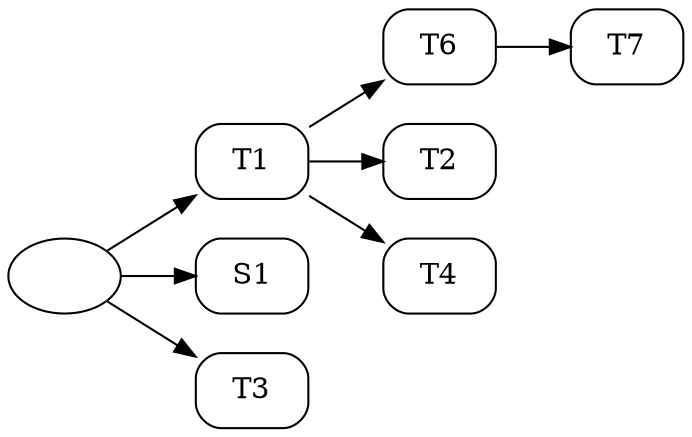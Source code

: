 digraph {
	rankdir=LR;
	_START_ [label=""]
	T1 [shape=Mrecord label="T1"];
	T6 [shape=Mrecord label="T6"];
	T2 [shape=Mrecord label="T2"];
	S1 [shape=Mrecord label="S1"];
	T3 [shape=Mrecord label="T3"];
	T4 [shape=Mrecord label="T4"];
	T7 [shape=Mrecord label="T7"];
	_START_ -> T1 [tooltip=""];
	_START_ -> S1 [tooltip="copy into @S1 from T1;"];
	_START_ -> T3 [tooltip=""];
	T1 -> T6 [tooltip=""];
	T1 -> T2 [tooltip=""];
	T1 -> T4 [tooltip=""];
	T6 -> T7 [tooltip=""];
}